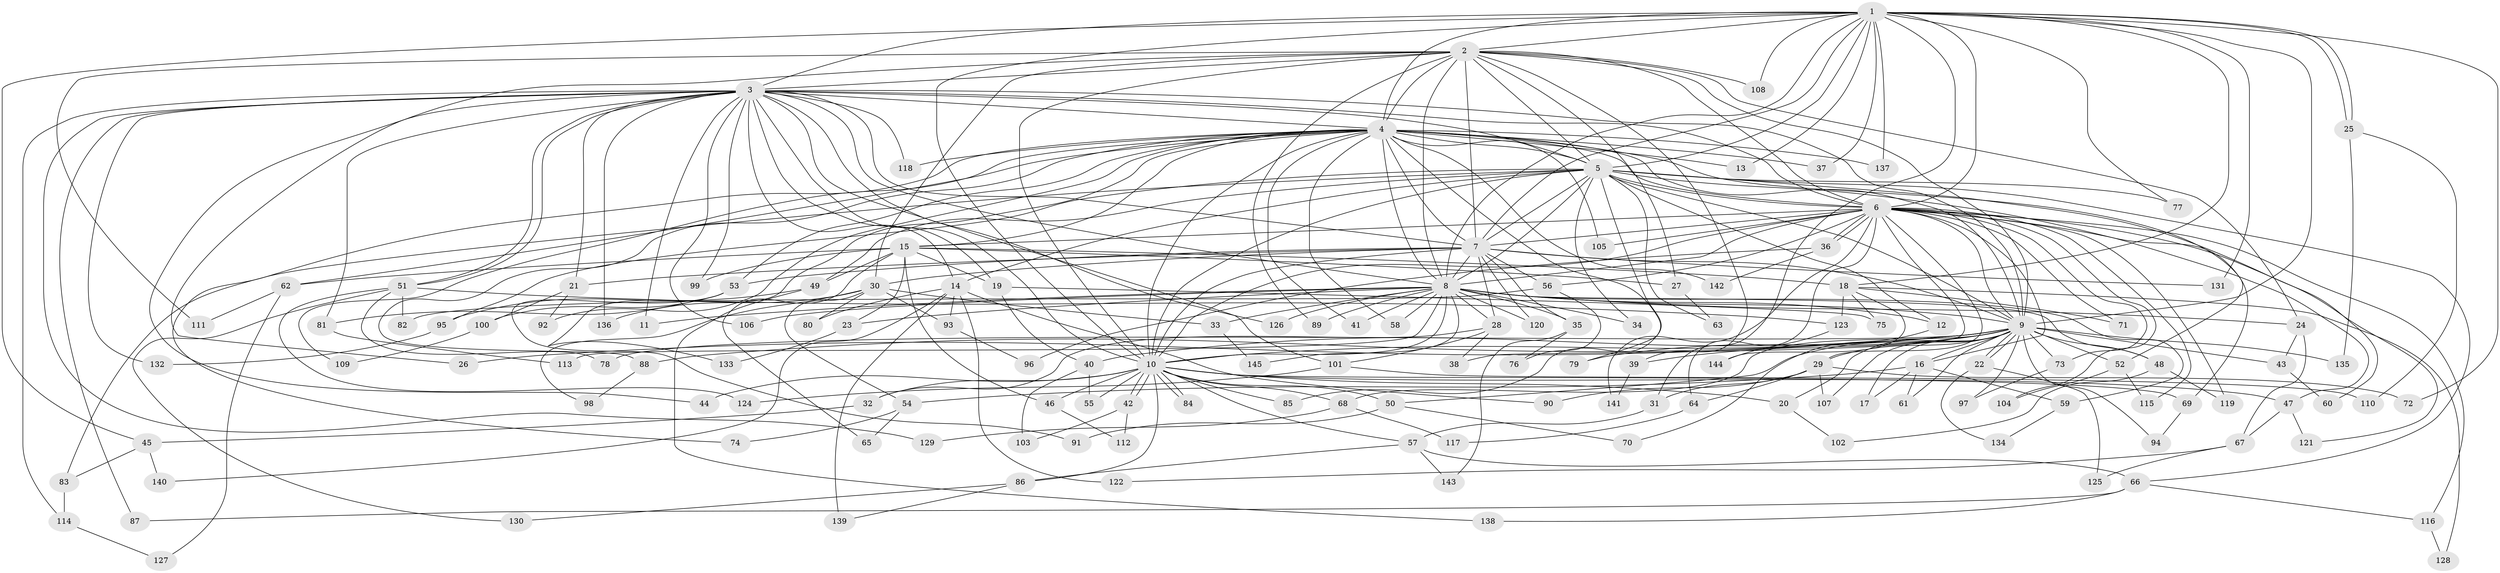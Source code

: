 // coarse degree distribution, {16: 0.023255813953488372, 1: 0.16279069767441862, 2: 0.6046511627906976, 3: 0.06976744186046512, 5: 0.023255813953488372, 18: 0.023255813953488372, 30: 0.023255813953488372, 12: 0.023255813953488372, 6: 0.023255813953488372, 9: 0.023255813953488372}
// Generated by graph-tools (version 1.1) at 2025/49/03/04/25 21:49:08]
// undirected, 145 vertices, 315 edges
graph export_dot {
graph [start="1"]
  node [color=gray90,style=filled];
  1;
  2;
  3;
  4;
  5;
  6;
  7;
  8;
  9;
  10;
  11;
  12;
  13;
  14;
  15;
  16;
  17;
  18;
  19;
  20;
  21;
  22;
  23;
  24;
  25;
  26;
  27;
  28;
  29;
  30;
  31;
  32;
  33;
  34;
  35;
  36;
  37;
  38;
  39;
  40;
  41;
  42;
  43;
  44;
  45;
  46;
  47;
  48;
  49;
  50;
  51;
  52;
  53;
  54;
  55;
  56;
  57;
  58;
  59;
  60;
  61;
  62;
  63;
  64;
  65;
  66;
  67;
  68;
  69;
  70;
  71;
  72;
  73;
  74;
  75;
  76;
  77;
  78;
  79;
  80;
  81;
  82;
  83;
  84;
  85;
  86;
  87;
  88;
  89;
  90;
  91;
  92;
  93;
  94;
  95;
  96;
  97;
  98;
  99;
  100;
  101;
  102;
  103;
  104;
  105;
  106;
  107;
  108;
  109;
  110;
  111;
  112;
  113;
  114;
  115;
  116;
  117;
  118;
  119;
  120;
  121;
  122;
  123;
  124;
  125;
  126;
  127;
  128;
  129;
  130;
  131;
  132;
  133;
  134;
  135;
  136;
  137;
  138;
  139;
  140;
  141;
  142;
  143;
  144;
  145;
  1 -- 2;
  1 -- 3;
  1 -- 4;
  1 -- 5;
  1 -- 6;
  1 -- 7;
  1 -- 8;
  1 -- 9;
  1 -- 10;
  1 -- 13;
  1 -- 18;
  1 -- 25;
  1 -- 25;
  1 -- 31;
  1 -- 37;
  1 -- 45;
  1 -- 72;
  1 -- 77;
  1 -- 108;
  1 -- 131;
  1 -- 137;
  2 -- 3;
  2 -- 4;
  2 -- 5;
  2 -- 6;
  2 -- 7;
  2 -- 8;
  2 -- 9;
  2 -- 10;
  2 -- 24;
  2 -- 26;
  2 -- 27;
  2 -- 30;
  2 -- 39;
  2 -- 89;
  2 -- 108;
  2 -- 111;
  3 -- 4;
  3 -- 5;
  3 -- 6;
  3 -- 7;
  3 -- 8;
  3 -- 9;
  3 -- 10;
  3 -- 11;
  3 -- 14;
  3 -- 19;
  3 -- 21;
  3 -- 44;
  3 -- 51;
  3 -- 51;
  3 -- 81;
  3 -- 87;
  3 -- 99;
  3 -- 101;
  3 -- 106;
  3 -- 114;
  3 -- 118;
  3 -- 126;
  3 -- 129;
  3 -- 132;
  3 -- 136;
  4 -- 5;
  4 -- 6;
  4 -- 7;
  4 -- 8;
  4 -- 9;
  4 -- 10;
  4 -- 13;
  4 -- 15;
  4 -- 37;
  4 -- 41;
  4 -- 52;
  4 -- 53;
  4 -- 58;
  4 -- 62;
  4 -- 74;
  4 -- 79;
  4 -- 88;
  4 -- 92;
  4 -- 105;
  4 -- 109;
  4 -- 118;
  4 -- 133;
  4 -- 137;
  4 -- 142;
  5 -- 6;
  5 -- 7;
  5 -- 8;
  5 -- 9;
  5 -- 10;
  5 -- 12;
  5 -- 14;
  5 -- 34;
  5 -- 49;
  5 -- 60;
  5 -- 63;
  5 -- 66;
  5 -- 69;
  5 -- 77;
  5 -- 83;
  5 -- 85;
  5 -- 95;
  6 -- 7;
  6 -- 8;
  6 -- 9;
  6 -- 10;
  6 -- 15;
  6 -- 16;
  6 -- 29;
  6 -- 36;
  6 -- 36;
  6 -- 38;
  6 -- 47;
  6 -- 56;
  6 -- 64;
  6 -- 71;
  6 -- 73;
  6 -- 104;
  6 -- 105;
  6 -- 115;
  6 -- 116;
  6 -- 119;
  6 -- 121;
  6 -- 141;
  7 -- 8;
  7 -- 9;
  7 -- 10;
  7 -- 21;
  7 -- 28;
  7 -- 30;
  7 -- 35;
  7 -- 53;
  7 -- 56;
  7 -- 120;
  7 -- 131;
  8 -- 9;
  8 -- 10;
  8 -- 11;
  8 -- 12;
  8 -- 23;
  8 -- 24;
  8 -- 28;
  8 -- 33;
  8 -- 34;
  8 -- 35;
  8 -- 41;
  8 -- 48;
  8 -- 58;
  8 -- 59;
  8 -- 89;
  8 -- 106;
  8 -- 113;
  8 -- 120;
  8 -- 126;
  8 -- 145;
  9 -- 10;
  9 -- 16;
  9 -- 17;
  9 -- 20;
  9 -- 22;
  9 -- 22;
  9 -- 26;
  9 -- 29;
  9 -- 39;
  9 -- 40;
  9 -- 43;
  9 -- 48;
  9 -- 50;
  9 -- 52;
  9 -- 61;
  9 -- 68;
  9 -- 73;
  9 -- 78;
  9 -- 79;
  9 -- 88;
  9 -- 94;
  9 -- 97;
  9 -- 107;
  9 -- 135;
  10 -- 20;
  10 -- 32;
  10 -- 42;
  10 -- 42;
  10 -- 44;
  10 -- 46;
  10 -- 47;
  10 -- 50;
  10 -- 55;
  10 -- 57;
  10 -- 68;
  10 -- 69;
  10 -- 84;
  10 -- 84;
  10 -- 85;
  10 -- 86;
  12 -- 70;
  14 -- 80;
  14 -- 90;
  14 -- 93;
  14 -- 122;
  14 -- 139;
  14 -- 140;
  15 -- 18;
  15 -- 19;
  15 -- 23;
  15 -- 27;
  15 -- 46;
  15 -- 49;
  15 -- 62;
  15 -- 65;
  15 -- 99;
  16 -- 17;
  16 -- 54;
  16 -- 59;
  16 -- 61;
  18 -- 71;
  18 -- 75;
  18 -- 123;
  18 -- 128;
  18 -- 144;
  19 -- 40;
  19 -- 75;
  20 -- 102;
  21 -- 92;
  21 -- 100;
  22 -- 125;
  22 -- 134;
  23 -- 133;
  24 -- 43;
  24 -- 67;
  25 -- 110;
  25 -- 135;
  27 -- 63;
  28 -- 32;
  28 -- 38;
  28 -- 101;
  29 -- 31;
  29 -- 64;
  29 -- 72;
  29 -- 90;
  29 -- 107;
  30 -- 33;
  30 -- 54;
  30 -- 80;
  30 -- 93;
  30 -- 98;
  30 -- 136;
  31 -- 57;
  32 -- 45;
  33 -- 145;
  35 -- 76;
  35 -- 143;
  36 -- 96;
  36 -- 142;
  39 -- 141;
  40 -- 55;
  40 -- 103;
  42 -- 103;
  42 -- 112;
  43 -- 60;
  45 -- 83;
  45 -- 140;
  46 -- 112;
  47 -- 67;
  47 -- 121;
  48 -- 102;
  48 -- 119;
  49 -- 95;
  49 -- 138;
  50 -- 70;
  50 -- 91;
  51 -- 78;
  51 -- 82;
  51 -- 123;
  51 -- 124;
  51 -- 130;
  52 -- 104;
  52 -- 115;
  53 -- 81;
  53 -- 91;
  53 -- 100;
  54 -- 65;
  54 -- 74;
  56 -- 76;
  56 -- 82;
  57 -- 66;
  57 -- 86;
  57 -- 143;
  59 -- 134;
  62 -- 111;
  62 -- 127;
  64 -- 117;
  66 -- 87;
  66 -- 116;
  66 -- 138;
  67 -- 122;
  67 -- 125;
  68 -- 117;
  68 -- 129;
  69 -- 94;
  73 -- 97;
  81 -- 113;
  83 -- 114;
  86 -- 130;
  86 -- 139;
  88 -- 98;
  93 -- 96;
  95 -- 132;
  100 -- 109;
  101 -- 110;
  101 -- 124;
  114 -- 127;
  116 -- 128;
  123 -- 144;
}
